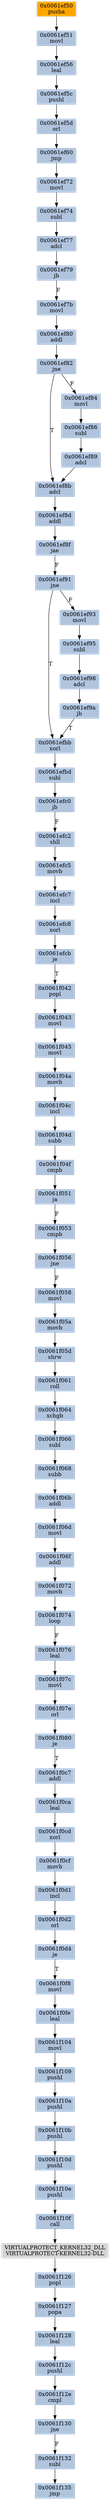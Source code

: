 strict digraph G {
	graph [bgcolor=transparent,
		name=G
	];
	node [color=lightsteelblue,
		fillcolor=lightsteelblue,
		shape=rectangle,
		style=filled
	];
	"0x0061f12c"	[label="0x0061f12c
pushl"];
	"0x0061f12e"	[label="0x0061f12e
cmpl"];
	"0x0061f12c" -> "0x0061f12e"	[color="#000000"];
	"0x0061f072"	[label="0x0061f072
movb"];
	"0x0061f074"	[label="0x0061f074
loop"];
	"0x0061f072" -> "0x0061f074"	[color="#000000"];
	"0x0061f10a"	[label="0x0061f10a
pushl"];
	"0x0061f10b"	[label="0x0061f10b
pushl"];
	"0x0061f10a" -> "0x0061f10b"	[color="#000000"];
	"0x0061ef82"	[label="0x0061ef82
jne"];
	"0x0061ef8b"	[label="0x0061ef8b
adcl"];
	"0x0061ef82" -> "0x0061ef8b"	[color="#000000",
		label=T];
	"0x0061ef84"	[label="0x0061ef84
movl"];
	"0x0061ef82" -> "0x0061ef84"	[color="#000000",
		label=F];
	"0x0061f127"	[label="0x0061f127
popa"];
	"0x0061f128"	[label="0x0061f128
leal"];
	"0x0061f127" -> "0x0061f128"	[color="#000000"];
	"0x0061f043"	[label="0x0061f043
movl"];
	"0x0061f045"	[label="0x0061f045
movl"];
	"0x0061f043" -> "0x0061f045"	[color="#000000"];
	"0x0061f04c"	[label="0x0061f04c
incl"];
	"0x0061f04d"	[label="0x0061f04d
subb"];
	"0x0061f04c" -> "0x0061f04d"	[color="#000000"];
	"0x0061f064"	[label="0x0061f064
xchgb"];
	"0x0061f066"	[label="0x0061f066
subl"];
	"0x0061f064" -> "0x0061f066"	[color="#000000"];
	"0x0061ef51"	[label="0x0061ef51
movl"];
	"0x0061ef56"	[label="0x0061ef56
leal"];
	"0x0061ef51" -> "0x0061ef56"	[color="#000000"];
	"0x0061f053"	[label="0x0061f053
cmpb"];
	"0x0061f056"	[label="0x0061f056
jne"];
	"0x0061f053" -> "0x0061f056"	[color="#000000"];
	"0x0061efc0"	[label="0x0061efc0
jb"];
	"0x0061efc2"	[label="0x0061efc2
shll"];
	"0x0061efc0" -> "0x0061efc2"	[color="#000000",
		label=F];
	"0x0061f058"	[label="0x0061f058
movl"];
	"0x0061f056" -> "0x0061f058"	[color="#000000",
		label=F];
	"0x0061f04a"	[label="0x0061f04a
movb"];
	"0x0061f045" -> "0x0061f04a"	[color="#000000"];
	"0x0061f0d1"	[label="0x0061f0d1
incl"];
	"0x0061f0d2"	[label="0x0061f0d2
orl"];
	"0x0061f0d1" -> "0x0061f0d2"	[color="#000000"];
	"0x0061f076"	[label="0x0061f076
leal"];
	"0x0061f074" -> "0x0061f076"	[color="#000000",
		label=F];
	"0x0061efc7"	[label="0x0061efc7
incl"];
	"0x0061efc8"	[label="0x0061efc8
xorl"];
	"0x0061efc7" -> "0x0061efc8"	[color="#000000"];
	"0x0061efbb"	[label="0x0061efbb
xorl"];
	"0x0061efbd"	[label="0x0061efbd
subl"];
	"0x0061efbb" -> "0x0061efbd"	[color="#000000"];
	"0x0061f05a"	[label="0x0061f05a
movb"];
	"0x0061f05d"	[label="0x0061f05d
shrw"];
	"0x0061f05a" -> "0x0061f05d"	[color="#000000"];
	"0x0061f06b"	[label="0x0061f06b
addl"];
	"0x0061f06d"	[label="0x0061f06d
movl"];
	"0x0061f06b" -> "0x0061f06d"	[color="#000000"];
	"0x0061f051"	[label="0x0061f051
ja"];
	"0x0061f051" -> "0x0061f053"	[color="#000000",
		label=F];
	"0x0061f104"	[label="0x0061f104
movl"];
	"0x0061f109"	[label="0x0061f109
pushl"];
	"0x0061f104" -> "0x0061f109"	[color="#000000"];
	"0x0061f0fe"	[label="0x0061f0fe
leal"];
	"0x0061f0fe" -> "0x0061f104"	[color="#000000"];
	"0x0061ef8d"	[label="0x0061ef8d
addl"];
	"0x0061ef8b" -> "0x0061ef8d"	[color="#000000"];
	"0x0061ef72"	[label="0x0061ef72
movl"];
	"0x0061ef74"	[label="0x0061ef74
subl"];
	"0x0061ef72" -> "0x0061ef74"	[color="#000000"];
	"0x0061f061"	[label="0x0061f061
roll"];
	"0x0061f05d" -> "0x0061f061"	[color="#000000"];
	"0x0061ef77"	[label="0x0061ef77
adcl"];
	"0x0061ef79"	[label="0x0061ef79
jb"];
	"0x0061ef77" -> "0x0061ef79"	[color="#000000"];
	"0x0061f132"	[label="0x0061f132
subl"];
	"0x0061f135"	[label="0x0061f135
jmp"];
	"0x0061f132" -> "0x0061f135"	[color="#000000"];
	"0x0061ef74" -> "0x0061ef77"	[color="#000000"];
	"0x0061f04f"	[label="0x0061f04f
cmpb"];
	"0x0061f04d" -> "0x0061f04f"	[color="#000000"];
	"0x0061f10d"	[label="0x0061f10d
pushl"];
	"0x0061f10b" -> "0x0061f10d"	[color="#000000"];
	"0x0061f109" -> "0x0061f10a"	[color="#000000"];
	"0x0061f0cd"	[label="0x0061f0cd
xorl"];
	"0x0061f0cf"	[label="0x0061f0cf
movb"];
	"0x0061f0cd" -> "0x0061f0cf"	[color="#000000"];
	"0x0061f0f8"	[label="0x0061f0f8
movl"];
	"0x0061f0f8" -> "0x0061f0fe"	[color="#000000"];
	"0x0061f0cf" -> "0x0061f0d1"	[color="#000000"];
	"0x0061f0d4"	[label="0x0061f0d4
je"];
	"0x0061f0d4" -> "0x0061f0f8"	[color="#000000",
		label=T];
	"0x0061f0ca"	[label="0x0061f0ca
leal"];
	"0x0061f0ca" -> "0x0061f0cd"	[color="#000000"];
	"0x0061ef5d"	[label="0x0061ef5d
orl"];
	"0x0061ef60"	[label="0x0061ef60
jmp"];
	"0x0061ef5d" -> "0x0061ef60"	[color="#000000"];
	"0x0061f06f"	[label="0x0061f06f
addl"];
	"0x0061f06d" -> "0x0061f06f"	[color="#000000"];
	"0x0061f126"	[label="0x0061f126
popl"];
	"0x0061f126" -> "0x0061f127"	[color="#000000"];
	"0x0061ef9a"	[label="0x0061ef9a
jb"];
	"0x0061ef9a" -> "0x0061efbb"	[color="#000000",
		label=T];
	"0x0061f042"	[label="0x0061f042
popl"];
	"0x0061f042" -> "0x0061f043"	[color="#000000"];
	"0x0061f07c"	[label="0x0061f07c
movl"];
	"0x0061f07e"	[label="0x0061f07e
orl"];
	"0x0061f07c" -> "0x0061f07e"	[color="#000000"];
	"0x0061f061" -> "0x0061f064"	[color="#000000"];
	"0x0061f058" -> "0x0061f05a"	[color="#000000"];
	"0x0061ef95"	[label="0x0061ef95
subl"];
	"0x0061ef98"	[label="0x0061ef98
adcl"];
	"0x0061ef95" -> "0x0061ef98"	[color="#000000"];
	"0x0061f068"	[label="0x0061f068
subb"];
	"0x0061f066" -> "0x0061f068"	[color="#000000"];
	"0x0061f130"	[label="0x0061f130
jne"];
	"0x0061f12e" -> "0x0061f130"	[color="#000000"];
	"0x0061f0c7"	[label="0x0061f0c7
addl"];
	"0x0061f0c7" -> "0x0061f0ca"	[color="#000000"];
	"0x0061efc5"	[label="0x0061efc5
movb"];
	"0x0061efc2" -> "0x0061efc5"	[color="#000000"];
	"0x0061f130" -> "0x0061f132"	[color="#000000",
		label=F];
	"0x0061efbd" -> "0x0061efc0"	[color="#000000"];
	"0x0061f04a" -> "0x0061f04c"	[color="#000000"];
	"0x0061ef86"	[label="0x0061ef86
subl"];
	"0x0061ef89"	[label="0x0061ef89
adcl"];
	"0x0061ef86" -> "0x0061ef89"	[color="#000000"];
	"0x0061ef91"	[label="0x0061ef91
jne"];
	"0x0061ef91" -> "0x0061efbb"	[color="#000000",
		label=T];
	"0x0061ef93"	[label="0x0061ef93
movl"];
	"0x0061ef91" -> "0x0061ef93"	[color="#000000",
		label=F];
	"0x0061efcb"	[label="0x0061efcb
je"];
	"0x0061efcb" -> "0x0061f042"	[color="#000000",
		label=T];
	"0x0061f0d2" -> "0x0061f0d4"	[color="#000000"];
	"0x0061ef7b"	[label="0x0061ef7b
movl"];
	"0x0061ef80"	[label="0x0061ef80
addl"];
	"0x0061ef7b" -> "0x0061ef80"	[color="#000000"];
	"0x0061ef89" -> "0x0061ef8b"	[color="#000000"];
	"0x0061ef5c"	[label="0x0061ef5c
pushl"];
	"0x0061ef56" -> "0x0061ef5c"	[color="#000000"];
	"0x0061f128" -> "0x0061f12c"	[color="#000000"];
	"0x0061f10f"	[label="0x0061f10f
call"];
	VIRTUALPROTECT_KERNEL32_DLL	[color=lightgrey,
		fillcolor=lightgrey,
		label="VIRTUALPROTECT_KERNEL32_DLL
VIRTUALPROTECT-KERNEL32-DLL"];
	"0x0061f10f" -> VIRTUALPROTECT_KERNEL32_DLL	[color="#000000"];
	"0x0061ef8f"	[label="0x0061ef8f
jae"];
	"0x0061ef8f" -> "0x0061ef91"	[color="#000000",
		label=F];
	"0x0061ef8d" -> "0x0061ef8f"	[color="#000000"];
	"0x0061f10e"	[label="0x0061f10e
pushl"];
	"0x0061f10d" -> "0x0061f10e"	[color="#000000"];
	"0x0061f04f" -> "0x0061f051"	[color="#000000"];
	"0x0061ef60" -> "0x0061ef72"	[color="#000000"];
	"0x0061ef93" -> "0x0061ef95"	[color="#000000"];
	"0x0061f06f" -> "0x0061f072"	[color="#000000"];
	"0x0061f076" -> "0x0061f07c"	[color="#000000"];
	"0x0061ef79" -> "0x0061ef7b"	[color="#000000",
		label=F];
	VIRTUALPROTECT_KERNEL32_DLL -> "0x0061f126"	[color="#000000"];
	"0x0061ef5c" -> "0x0061ef5d"	[color="#000000"];
	"0x0061ef84" -> "0x0061ef86"	[color="#000000"];
	"0x0061efc5" -> "0x0061efc7"	[color="#000000"];
	"0x0061f068" -> "0x0061f06b"	[color="#000000"];
	"0x0061ef50"	[color=lightgrey,
		fillcolor=orange,
		label="0x0061ef50
pusha"];
	"0x0061ef50" -> "0x0061ef51"	[color="#000000"];
	"0x0061f080"	[label="0x0061f080
je"];
	"0x0061f080" -> "0x0061f0c7"	[color="#000000",
		label=T];
	"0x0061efc8" -> "0x0061efcb"	[color="#000000"];
	"0x0061ef80" -> "0x0061ef82"	[color="#000000"];
	"0x0061ef98" -> "0x0061ef9a"	[color="#000000"];
	"0x0061f10e" -> "0x0061f10f"	[color="#000000"];
	"0x0061f07e" -> "0x0061f080"	[color="#000000"];
}
